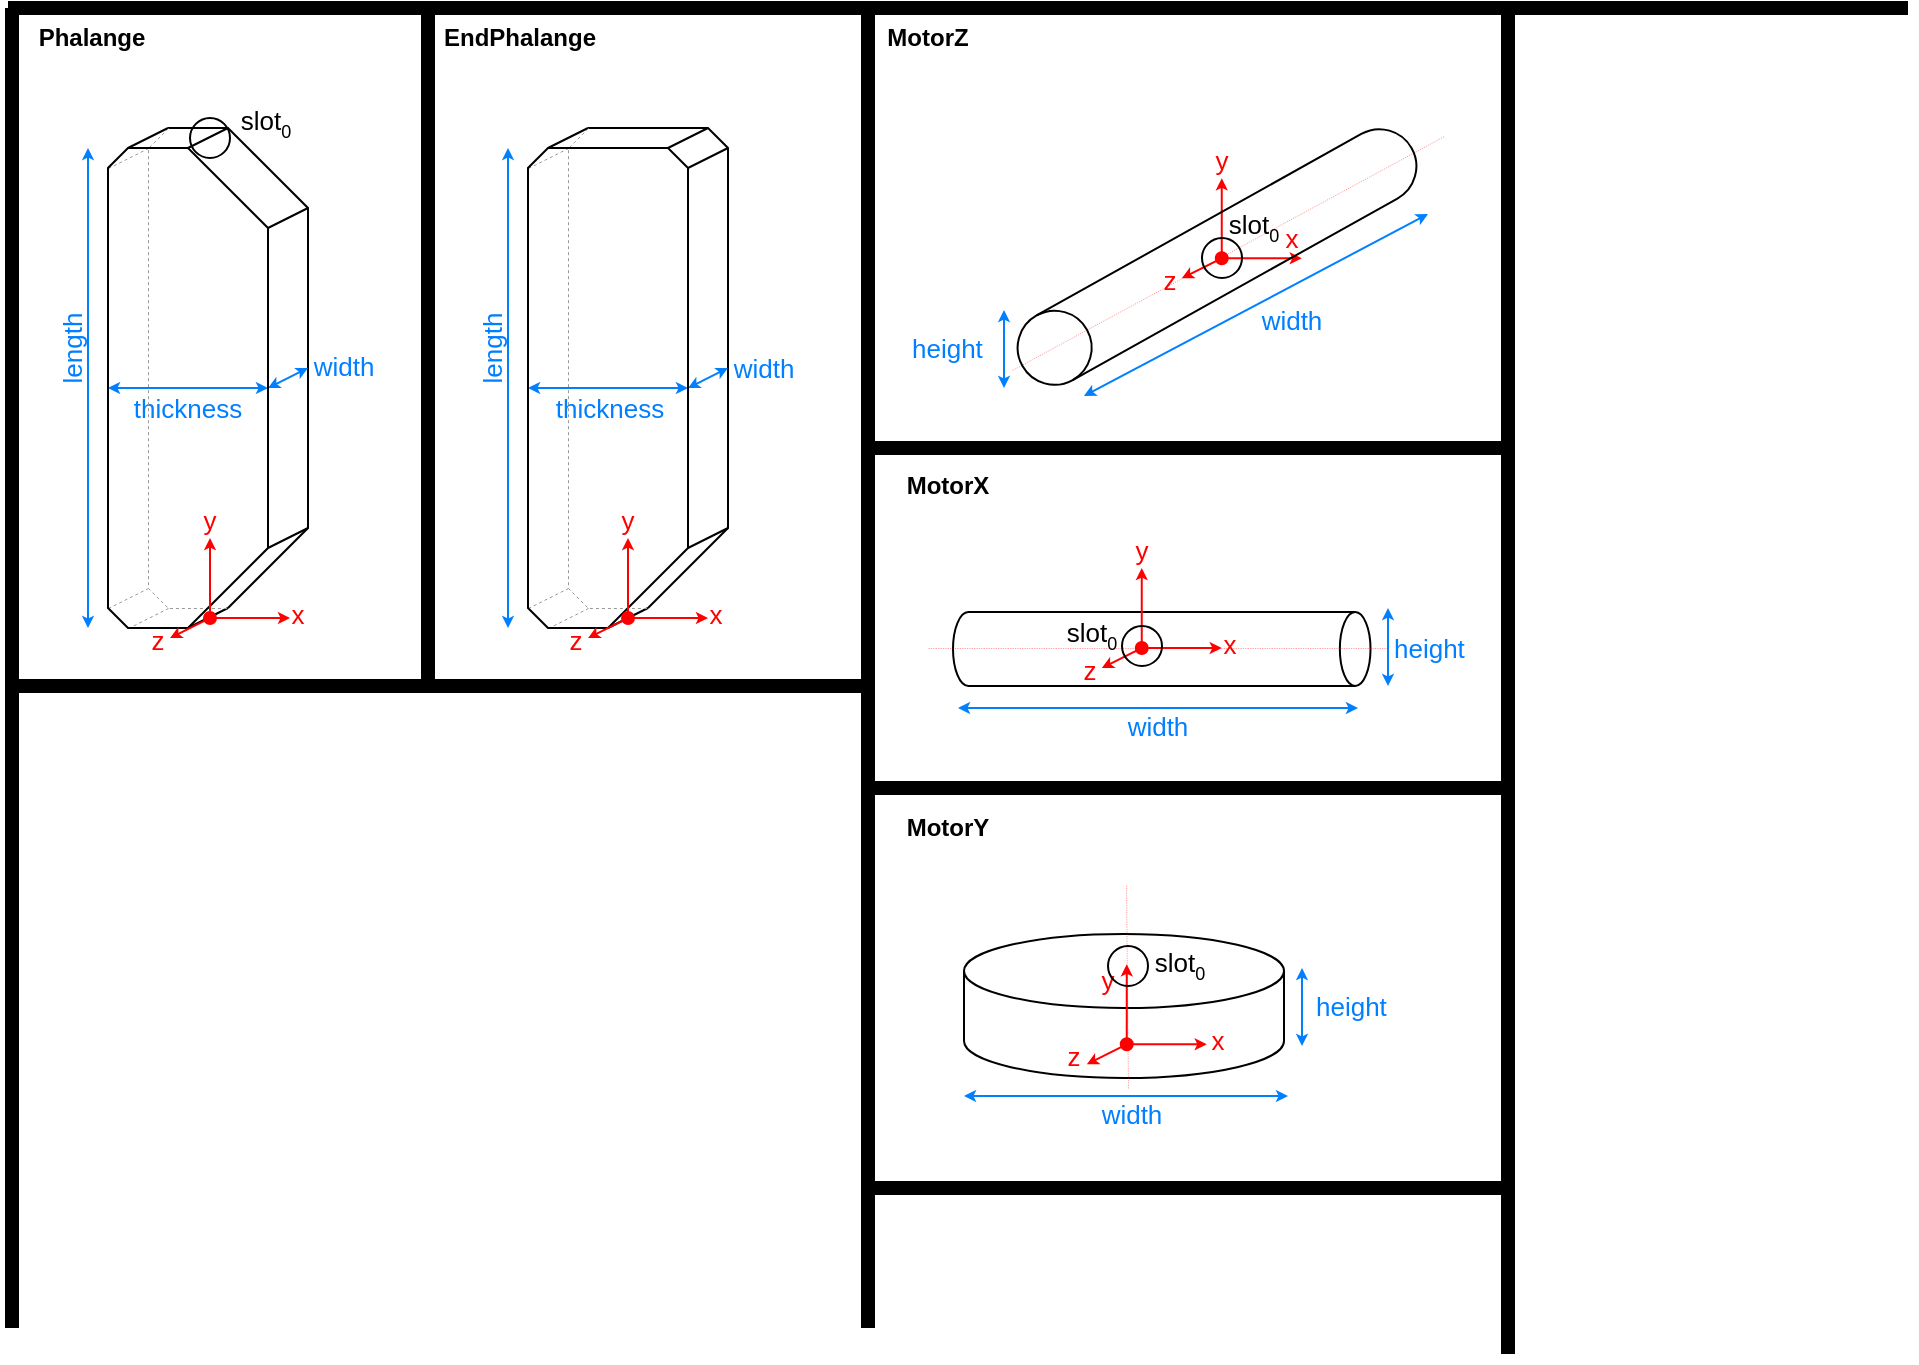 <mxfile version="20.8.16" type="device"><diagram id="bK6ErVjp80GN6BHpLzJ9" name="Page-1"><mxGraphModel dx="767" dy="462" grid="1" gridSize="10" guides="1" tooltips="1" connect="1" arrows="1" fold="1" page="1" pageScale="1" pageWidth="1100" pageHeight="850" math="0" shadow="0"><root><mxCell id="0"/><mxCell id="1" parent="0"/><mxCell id="TrXFUpIVHRMqHzc0mzot-49" value="" style="shape=cylinder3;whiteSpace=wrap;html=1;boundedLbl=1;backgroundOutline=1;size=18.504;rotation=0;fillColor=none;" vertex="1" parent="1"><mxGeometry x="488" y="473" width="160" height="72" as="geometry"/></mxCell><mxCell id="YRXxGtV2YS8mq-nOVd_1-19" value="" style="endArrow=none;html=1;rounded=0;strokeColor=#000000;strokeWidth=1;fontSize=8;fontColor=#007FFF;" parent="1" edge="1"><mxGeometry width="50" height="50" relative="1" as="geometry"><mxPoint x="100" y="320" as="sourcePoint"/><mxPoint x="120" y="310" as="targetPoint"/></mxGeometry></mxCell><mxCell id="YRXxGtV2YS8mq-nOVd_1-10" value="" style="endArrow=classic;startArrow=classic;html=1;rounded=0;strokeColor=#007FFF;strokeWidth=1;endSize=3;startSize=3;" parent="1" edge="1"><mxGeometry width="50" height="50" relative="1" as="geometry"><mxPoint x="50" y="320" as="sourcePoint"/><mxPoint x="50" y="80" as="targetPoint"/></mxGeometry></mxCell><mxCell id="YRXxGtV2YS8mq-nOVd_1-11" value="&lt;font style=&quot;font-size: 13px;&quot; color=&quot;#007fff&quot;&gt;length&lt;/font&gt;" style="text;html=1;strokeColor=none;fillColor=none;align=center;verticalAlign=middle;whiteSpace=wrap;rounded=0;dashed=1;strokeWidth=0.3;rotation=-90;connectable=0;allowArrows=0;fontSize=13;" parent="1" vertex="1"><mxGeometry x="12" y="170" width="60" height="20" as="geometry"/></mxCell><mxCell id="YRXxGtV2YS8mq-nOVd_1-13" value="" style="endArrow=classic;startArrow=classic;html=1;rounded=0;strokeColor=#007FFF;strokeWidth=1;endSize=3;startSize=3;" parent="1" edge="1"><mxGeometry width="50" height="50" relative="1" as="geometry"><mxPoint x="60" y="200" as="sourcePoint"/><mxPoint x="140" y="200" as="targetPoint"/></mxGeometry></mxCell><mxCell id="YRXxGtV2YS8mq-nOVd_1-14" value="&lt;font style=&quot;font-size: 13px;&quot; color=&quot;#007fff&quot;&gt;thickness&lt;/font&gt;" style="text;html=1;strokeColor=none;fillColor=none;align=center;verticalAlign=middle;whiteSpace=wrap;rounded=0;dashed=1;strokeWidth=1;rotation=0;connectable=0;allowArrows=0;fontSize=13;" parent="1" vertex="1"><mxGeometry x="70" y="200" width="60" height="20" as="geometry"/></mxCell><mxCell id="YRXxGtV2YS8mq-nOVd_1-15" value="" style="endArrow=none;html=1;rounded=0;" parent="1" edge="1"><mxGeometry width="50" height="50" relative="1" as="geometry"><mxPoint x="90" y="70" as="sourcePoint"/><mxPoint x="120" y="310" as="targetPoint"/><Array as="points"><mxPoint x="120" y="70"/><mxPoint x="160" y="110"/><mxPoint x="160" y="270"/></Array></mxGeometry></mxCell><mxCell id="YRXxGtV2YS8mq-nOVd_1-16" value="" style="endArrow=none;html=1;rounded=0;strokeColor=#000000;strokeWidth=1;fontSize=8;fontColor=#007FFF;" parent="1" edge="1"><mxGeometry width="50" height="50" relative="1" as="geometry"><mxPoint x="140" y="120" as="sourcePoint"/><mxPoint x="160" y="110" as="targetPoint"/></mxGeometry></mxCell><mxCell id="YRXxGtV2YS8mq-nOVd_1-17" value="" style="endArrow=none;html=1;rounded=0;strokeColor=#000000;strokeWidth=1;fontSize=8;fontColor=#007FFF;" parent="1" edge="1"><mxGeometry width="50" height="50" relative="1" as="geometry"><mxPoint x="100" y="80" as="sourcePoint"/><mxPoint x="120" y="70" as="targetPoint"/></mxGeometry></mxCell><mxCell id="YRXxGtV2YS8mq-nOVd_1-18" value="" style="endArrow=none;html=1;rounded=0;strokeColor=#000000;strokeWidth=1;fontSize=8;fontColor=#007FFF;" parent="1" edge="1"><mxGeometry width="50" height="50" relative="1" as="geometry"><mxPoint x="140" y="280" as="sourcePoint"/><mxPoint x="160" y="270" as="targetPoint"/></mxGeometry></mxCell><mxCell id="YRXxGtV2YS8mq-nOVd_1-20" value="" style="endArrow=none;html=1;rounded=0;strokeColor=#000000;strokeWidth=1;fontSize=8;fontColor=#007FFF;" parent="1" edge="1"><mxGeometry width="50" height="50" relative="1" as="geometry"><mxPoint x="70" y="80" as="sourcePoint"/><mxPoint x="90" y="70" as="targetPoint"/></mxGeometry></mxCell><mxCell id="YRXxGtV2YS8mq-nOVd_1-21" value="" style="endArrow=none;html=1;rounded=0;strokeWidth=0.5;strokeColor=#999999;dashed=1;" parent="1" edge="1"><mxGeometry width="50" height="50" relative="1" as="geometry"><mxPoint x="90" y="70" as="sourcePoint"/><mxPoint x="120" y="310" as="targetPoint"/><Array as="points"><mxPoint x="80" y="80"/><mxPoint x="80" y="300"/><mxPoint x="90" y="310"/></Array></mxGeometry></mxCell><mxCell id="YRXxGtV2YS8mq-nOVd_1-22" value="" style="endArrow=none;html=1;rounded=0;strokeColor=#999999;strokeWidth=0.5;fontSize=8;fontColor=#007FFF;dashed=1;" parent="1" edge="1"><mxGeometry width="50" height="50" relative="1" as="geometry"><mxPoint x="70" y="320" as="sourcePoint"/><mxPoint x="90" y="310" as="targetPoint"/></mxGeometry></mxCell><mxCell id="YRXxGtV2YS8mq-nOVd_1-23" value="" style="endArrow=none;html=1;rounded=0;strokeColor=#999999;strokeWidth=0.5;fontSize=8;fontColor=#007FFF;dashed=1;" parent="1" edge="1"><mxGeometry width="50" height="50" relative="1" as="geometry"><mxPoint x="60" y="310" as="sourcePoint"/><mxPoint x="80" y="300" as="targetPoint"/></mxGeometry></mxCell><mxCell id="YRXxGtV2YS8mq-nOVd_1-24" value="" style="endArrow=none;html=1;rounded=0;strokeColor=#999999;strokeWidth=0.5;fontSize=8;fontColor=#007FFF;dashed=1;" parent="1" edge="1"><mxGeometry width="50" height="50" relative="1" as="geometry"><mxPoint x="60" y="90" as="sourcePoint"/><mxPoint x="80" y="80" as="targetPoint"/></mxGeometry></mxCell><mxCell id="YRXxGtV2YS8mq-nOVd_1-25" value="" style="endArrow=classic;startArrow=classic;html=1;rounded=0;strokeColor=#007FFF;strokeWidth=1;endSize=3;startSize=3;" parent="1" edge="1"><mxGeometry width="50" height="50" relative="1" as="geometry"><mxPoint x="140" y="200" as="sourcePoint"/><mxPoint x="160" y="190" as="targetPoint"/></mxGeometry></mxCell><mxCell id="YRXxGtV2YS8mq-nOVd_1-26" value="&lt;font style=&quot;font-size: 13px;&quot; color=&quot;#007fff&quot;&gt;width&lt;/font&gt;" style="text;html=1;strokeColor=none;fillColor=none;align=center;verticalAlign=middle;whiteSpace=wrap;rounded=0;dashed=1;strokeWidth=0.3;rotation=0;connectable=0;allowArrows=0;fontSize=13;" parent="1" vertex="1"><mxGeometry x="162" y="179" width="32" height="20" as="geometry"/></mxCell><mxCell id="YRXxGtV2YS8mq-nOVd_1-1" value="" style="endArrow=none;html=1;rounded=0;" parent="1" edge="1"><mxGeometry width="50" height="50" relative="1" as="geometry"><mxPoint x="60" y="200" as="sourcePoint"/><mxPoint x="60" y="200" as="targetPoint"/><Array as="points"><mxPoint x="60" y="90"/><mxPoint x="70" y="80"/><mxPoint x="100" y="80"/><mxPoint x="140" y="120"/><mxPoint x="140" y="280"/><mxPoint x="100" y="320"/><mxPoint x="70" y="320"/><mxPoint x="60" y="310"/></Array></mxGeometry></mxCell><mxCell id="YRXxGtV2YS8mq-nOVd_1-42" value="" style="endArrow=none;html=1;rounded=0;strokeColor=#000000;strokeWidth=1;fontSize=8;fontColor=#007FFF;" parent="1" edge="1"><mxGeometry width="50" height="50" relative="1" as="geometry"><mxPoint x="310" y="320" as="sourcePoint"/><mxPoint x="330" y="310" as="targetPoint"/></mxGeometry></mxCell><mxCell id="YRXxGtV2YS8mq-nOVd_1-43" value="" style="endArrow=classic;startArrow=classic;html=1;rounded=0;strokeColor=#007FFF;strokeWidth=1;endSize=3;startSize=3;" parent="1" edge="1"><mxGeometry width="50" height="50" relative="1" as="geometry"><mxPoint x="260.0" y="320" as="sourcePoint"/><mxPoint x="260.0" y="80" as="targetPoint"/></mxGeometry></mxCell><mxCell id="YRXxGtV2YS8mq-nOVd_1-44" value="&lt;font style=&quot;font-size: 13px;&quot; color=&quot;#007fff&quot;&gt;length&lt;/font&gt;" style="text;html=1;strokeColor=none;fillColor=none;align=center;verticalAlign=middle;whiteSpace=wrap;rounded=0;dashed=1;strokeWidth=0.3;rotation=-90;connectable=0;allowArrows=0;fontSize=13;" parent="1" vertex="1"><mxGeometry x="222" y="170" width="60" height="20" as="geometry"/></mxCell><mxCell id="YRXxGtV2YS8mq-nOVd_1-45" value="" style="endArrow=classic;startArrow=classic;html=1;rounded=0;strokeColor=#007FFF;strokeWidth=1;endSize=3;startSize=3;" parent="1" edge="1"><mxGeometry width="50" height="50" relative="1" as="geometry"><mxPoint x="270.0" y="200" as="sourcePoint"/><mxPoint x="350" y="200" as="targetPoint"/></mxGeometry></mxCell><mxCell id="YRXxGtV2YS8mq-nOVd_1-46" value="&lt;font style=&quot;font-size: 13px;&quot; color=&quot;#007fff&quot;&gt;thickness&lt;/font&gt;" style="text;html=1;strokeColor=none;fillColor=none;align=center;verticalAlign=middle;whiteSpace=wrap;rounded=0;dashed=1;strokeWidth=0.3;rotation=0;connectable=0;allowArrows=0;fontSize=13;" parent="1" vertex="1"><mxGeometry x="281" y="200" width="60" height="20" as="geometry"/></mxCell><mxCell id="YRXxGtV2YS8mq-nOVd_1-47" value="" style="endArrow=none;html=1;rounded=0;" parent="1" edge="1"><mxGeometry width="50" height="50" relative="1" as="geometry"><mxPoint x="300.0" y="70" as="sourcePoint"/><mxPoint x="330" y="310" as="targetPoint"/><Array as="points"><mxPoint x="360" y="70"/><mxPoint x="370" y="80"/><mxPoint x="370" y="270"/></Array></mxGeometry></mxCell><mxCell id="YRXxGtV2YS8mq-nOVd_1-48" value="" style="endArrow=none;html=1;rounded=0;strokeColor=#000000;strokeWidth=1;fontSize=8;fontColor=#007FFF;" parent="1" edge="1"><mxGeometry width="50" height="50" relative="1" as="geometry"><mxPoint x="350" y="90" as="sourcePoint"/><mxPoint x="370" y="80" as="targetPoint"/></mxGeometry></mxCell><mxCell id="YRXxGtV2YS8mq-nOVd_1-49" value="" style="endArrow=none;html=1;rounded=0;strokeColor=#000000;strokeWidth=1;fontSize=8;fontColor=#007FFF;" parent="1" edge="1"><mxGeometry width="50" height="50" relative="1" as="geometry"><mxPoint x="340" y="80" as="sourcePoint"/><mxPoint x="360" y="70" as="targetPoint"/></mxGeometry></mxCell><mxCell id="YRXxGtV2YS8mq-nOVd_1-50" value="" style="endArrow=none;html=1;rounded=0;strokeColor=#000000;strokeWidth=1;fontSize=8;fontColor=#007FFF;" parent="1" edge="1"><mxGeometry width="50" height="50" relative="1" as="geometry"><mxPoint x="350" y="280" as="sourcePoint"/><mxPoint x="370" y="270" as="targetPoint"/></mxGeometry></mxCell><mxCell id="YRXxGtV2YS8mq-nOVd_1-51" value="" style="endArrow=none;html=1;rounded=0;strokeColor=#000000;strokeWidth=1;fontSize=8;fontColor=#007FFF;" parent="1" edge="1"><mxGeometry width="50" height="50" relative="1" as="geometry"><mxPoint x="280.0" y="80" as="sourcePoint"/><mxPoint x="300.0" y="70" as="targetPoint"/></mxGeometry></mxCell><mxCell id="YRXxGtV2YS8mq-nOVd_1-52" value="" style="endArrow=none;html=1;rounded=0;strokeWidth=0.5;strokeColor=#999999;dashed=1;" parent="1" edge="1"><mxGeometry width="50" height="50" relative="1" as="geometry"><mxPoint x="300.0" y="70" as="sourcePoint"/><mxPoint x="330" y="310" as="targetPoint"/><Array as="points"><mxPoint x="290" y="80"/><mxPoint x="290" y="300"/><mxPoint x="300" y="310"/></Array></mxGeometry></mxCell><mxCell id="YRXxGtV2YS8mq-nOVd_1-53" value="" style="endArrow=none;html=1;rounded=0;strokeColor=#999999;strokeWidth=0.5;fontSize=8;fontColor=#007FFF;dashed=1;" parent="1" edge="1"><mxGeometry width="50" height="50" relative="1" as="geometry"><mxPoint x="280.0" y="320" as="sourcePoint"/><mxPoint x="300.0" y="310" as="targetPoint"/></mxGeometry></mxCell><mxCell id="YRXxGtV2YS8mq-nOVd_1-54" value="" style="endArrow=none;html=1;rounded=0;strokeColor=#999999;strokeWidth=0.5;fontSize=8;fontColor=#007FFF;dashed=1;" parent="1" edge="1"><mxGeometry width="50" height="50" relative="1" as="geometry"><mxPoint x="270.0" y="310" as="sourcePoint"/><mxPoint x="290.0" y="300" as="targetPoint"/></mxGeometry></mxCell><mxCell id="YRXxGtV2YS8mq-nOVd_1-55" value="" style="endArrow=none;html=1;rounded=0;strokeColor=#999999;strokeWidth=0.5;fontSize=8;fontColor=#007FFF;dashed=1;" parent="1" edge="1"><mxGeometry width="50" height="50" relative="1" as="geometry"><mxPoint x="270.0" y="90" as="sourcePoint"/><mxPoint x="290.0" y="80" as="targetPoint"/></mxGeometry></mxCell><mxCell id="YRXxGtV2YS8mq-nOVd_1-56" value="" style="endArrow=classic;startArrow=classic;html=1;rounded=0;strokeColor=#007FFF;strokeWidth=1;endSize=3;startSize=3;" parent="1" edge="1"><mxGeometry width="50" height="50" relative="1" as="geometry"><mxPoint x="350" y="200" as="sourcePoint"/><mxPoint x="370" y="190" as="targetPoint"/></mxGeometry></mxCell><mxCell id="YRXxGtV2YS8mq-nOVd_1-57" value="&lt;font style=&quot;font-size: 13px;&quot; color=&quot;#007fff&quot;&gt;width&lt;/font&gt;" style="text;html=1;strokeColor=none;fillColor=none;align=center;verticalAlign=middle;whiteSpace=wrap;rounded=0;dashed=1;strokeWidth=0.3;rotation=0;connectable=0;allowArrows=0;fontSize=13;" parent="1" vertex="1"><mxGeometry x="373" y="180" width="30" height="20" as="geometry"/></mxCell><mxCell id="YRXxGtV2YS8mq-nOVd_1-58" value="" style="endArrow=none;html=1;rounded=0;" parent="1" edge="1"><mxGeometry width="50" height="50" relative="1" as="geometry"><mxPoint x="270.0" y="200" as="sourcePoint"/><mxPoint x="270.0" y="200" as="targetPoint"/><Array as="points"><mxPoint x="270" y="90"/><mxPoint x="280" y="80"/><mxPoint x="340" y="80"/><mxPoint x="350" y="90"/><mxPoint x="350" y="280"/><mxPoint x="310" y="320"/><mxPoint x="280" y="320"/><mxPoint x="270" y="310"/></Array></mxGeometry></mxCell><mxCell id="vpAejxnzcTZlEBGnGHVq-13" value="Phalange" style="text;html=1;strokeColor=none;fillColor=none;align=center;verticalAlign=middle;whiteSpace=wrap;rounded=0;fontStyle=1" parent="1" vertex="1"><mxGeometry x="12" y="10" width="80" height="30" as="geometry"/></mxCell><mxCell id="vpAejxnzcTZlEBGnGHVq-14" value="EndPhalange" style="text;html=1;strokeColor=none;fillColor=none;align=center;verticalAlign=middle;whiteSpace=wrap;rounded=0;fontStyle=1" parent="1" vertex="1"><mxGeometry x="222" y="10" width="88" height="30" as="geometry"/></mxCell><mxCell id="TrXFUpIVHRMqHzc0mzot-1" value="" style="shape=cylinder3;whiteSpace=wrap;html=1;boundedLbl=1;backgroundOutline=1;size=7.667;rotation=90;fillColor=none;" vertex="1" parent="1"><mxGeometry x="568.38" y="226.12" width="37" height="208.75" as="geometry"/></mxCell><mxCell id="TrXFUpIVHRMqHzc0mzot-2" value="" style="group;dropTarget=0;" vertex="1" connectable="0" parent="1"><mxGeometry x="546.88" y="280" width="80" height="69" as="geometry"/></mxCell><mxCell id="TrXFUpIVHRMqHzc0mzot-3" value="" style="endArrow=classic;startArrow=oval;html=1;rounded=0;strokeColor=#FF0000;strokeWidth=1;startFill=1;endSize=3;startSize=3;" edge="1" parent="TrXFUpIVHRMqHzc0mzot-2"><mxGeometry width="50" height="50" relative="1" as="geometry"><mxPoint x="30" y="50" as="sourcePoint"/><mxPoint x="30" y="10" as="targetPoint"/></mxGeometry></mxCell><mxCell id="TrXFUpIVHRMqHzc0mzot-4" value="" style="endArrow=classic;startArrow=oval;html=1;rounded=0;strokeColor=#FF0000;strokeWidth=1;startFill=1;endSize=3;startSize=6;" edge="1" parent="TrXFUpIVHRMqHzc0mzot-2"><mxGeometry width="50" height="50" relative="1" as="geometry"><mxPoint x="30" y="50" as="sourcePoint"/><mxPoint x="70" y="50" as="targetPoint"/></mxGeometry></mxCell><mxCell id="TrXFUpIVHRMqHzc0mzot-5" value="" style="endArrow=classic;startArrow=oval;html=1;rounded=0;strokeColor=#FF0000;strokeWidth=1;startFill=1;endSize=3;startSize=3;" edge="1" parent="TrXFUpIVHRMqHzc0mzot-2"><mxGeometry width="50" height="50" relative="1" as="geometry"><mxPoint x="30" y="50" as="sourcePoint"/><mxPoint x="10" y="60" as="targetPoint"/></mxGeometry></mxCell><mxCell id="TrXFUpIVHRMqHzc0mzot-6" value="&lt;font style=&quot;font-size: 13px;&quot;&gt;y&lt;/font&gt;" style="text;html=1;strokeColor=none;fillColor=none;align=center;verticalAlign=bottom;whiteSpace=wrap;rounded=0;dashed=1;strokeWidth=0.3;rotation=0;connectable=0;allowArrows=0;spacing=0;fontColor=#FF0000;fontSize=13;" vertex="1" parent="TrXFUpIVHRMqHzc0mzot-2"><mxGeometry x="20" width="20" height="10" as="geometry"/></mxCell><mxCell id="TrXFUpIVHRMqHzc0mzot-7" value="&lt;font style=&quot;font-size: 13px;&quot;&gt;x&lt;/font&gt;" style="text;html=1;strokeColor=none;fillColor=none;align=center;verticalAlign=bottom;whiteSpace=wrap;rounded=0;dashed=1;strokeWidth=0.3;rotation=0;connectable=0;allowArrows=0;spacing=0;fontColor=#FF0000;fontSize=13;" vertex="1" parent="TrXFUpIVHRMqHzc0mzot-2"><mxGeometry x="64" y="47" width="20" height="10" as="geometry"/></mxCell><mxCell id="TrXFUpIVHRMqHzc0mzot-8" value="&lt;font style=&quot;font-size: 13px;&quot;&gt;z&lt;/font&gt;" style="text;html=1;strokeColor=none;fillColor=none;align=center;verticalAlign=bottom;whiteSpace=wrap;rounded=0;dashed=1;strokeWidth=0.3;rotation=0;connectable=0;allowArrows=0;spacing=0;fontColor=#FF0000;fontSize=13;" vertex="1" parent="TrXFUpIVHRMqHzc0mzot-2"><mxGeometry x="-6" y="60" width="20" height="10" as="geometry"/></mxCell><mxCell id="TrXFUpIVHRMqHzc0mzot-9" value="&lt;font style=&quot;font-size: 13px;&quot; color=&quot;#007fff&quot;&gt;width&lt;/font&gt;" style="text;html=1;strokeColor=none;fillColor=none;align=center;verticalAlign=middle;whiteSpace=wrap;rounded=0;dashed=1;strokeWidth=0.3;rotation=0;connectable=0;allowArrows=0;fontSize=13;" vertex="1" parent="1"><mxGeometry x="560" y="360" width="50" height="17" as="geometry"/></mxCell><mxCell id="TrXFUpIVHRMqHzc0mzot-10" value="" style="endArrow=classic;startArrow=classic;html=1;rounded=0;strokeColor=#007FFF;strokeWidth=1;endSize=3;startSize=3;" edge="1" parent="1"><mxGeometry width="50" height="50" relative="1" as="geometry"><mxPoint x="485" y="360" as="sourcePoint"/><mxPoint x="685" y="360" as="targetPoint"/></mxGeometry></mxCell><mxCell id="TrXFUpIVHRMqHzc0mzot-11" value="" style="endArrow=classic;startArrow=classic;html=1;rounded=0;strokeColor=#007FFF;strokeWidth=1;endSize=3;startSize=3;" edge="1" parent="1"><mxGeometry width="50" height="50" relative="1" as="geometry"><mxPoint x="700" y="349" as="sourcePoint"/><mxPoint x="700" y="310" as="targetPoint"/></mxGeometry></mxCell><mxCell id="TrXFUpIVHRMqHzc0mzot-12" value="&lt;font style=&quot;font-size: 13px;&quot; color=&quot;#007fff&quot;&gt;height&lt;/font&gt;" style="text;html=1;strokeColor=none;fillColor=none;align=left;verticalAlign=middle;whiteSpace=wrap;rounded=0;dashed=1;strokeWidth=0.3;rotation=0;connectable=0;allowArrows=0;fontSize=13;" vertex="1" parent="1"><mxGeometry x="701" y="319.5" width="49" height="20" as="geometry"/></mxCell><mxCell id="TrXFUpIVHRMqHzc0mzot-14" value="" style="endArrow=none;html=1;rounded=0;dashed=1;strokeWidth=0.2;fontSize=13;strokeColor=#FF0000;" edge="1" parent="1"><mxGeometry width="50" height="50" relative="1" as="geometry"><mxPoint x="470" y="330" as="sourcePoint"/><mxPoint x="700" y="330" as="targetPoint"/></mxGeometry></mxCell><mxCell id="TrXFUpIVHRMqHzc0mzot-16" value="" style="group;dropTarget=0;" vertex="1" connectable="0" parent="1"><mxGeometry x="586.88" y="85.13" width="80" height="69" as="geometry"/></mxCell><mxCell id="TrXFUpIVHRMqHzc0mzot-17" value="" style="endArrow=classic;startArrow=oval;html=1;rounded=0;strokeColor=#FF0000;strokeWidth=1;startFill=1;endSize=3;startSize=3;" edge="1" parent="TrXFUpIVHRMqHzc0mzot-16"><mxGeometry width="50" height="50" relative="1" as="geometry"><mxPoint x="30" y="50" as="sourcePoint"/><mxPoint x="30" y="10" as="targetPoint"/></mxGeometry></mxCell><mxCell id="TrXFUpIVHRMqHzc0mzot-18" value="" style="endArrow=classic;startArrow=oval;html=1;rounded=0;strokeColor=#FF0000;strokeWidth=1;startFill=1;endSize=3;startSize=6;" edge="1" parent="TrXFUpIVHRMqHzc0mzot-16"><mxGeometry width="50" height="50" relative="1" as="geometry"><mxPoint x="30" y="50" as="sourcePoint"/><mxPoint x="70" y="50" as="targetPoint"/></mxGeometry></mxCell><mxCell id="TrXFUpIVHRMqHzc0mzot-19" value="" style="endArrow=classic;startArrow=oval;html=1;rounded=0;strokeColor=#FF0000;strokeWidth=1;startFill=1;endSize=3;startSize=3;" edge="1" parent="TrXFUpIVHRMqHzc0mzot-16"><mxGeometry width="50" height="50" relative="1" as="geometry"><mxPoint x="30" y="50" as="sourcePoint"/><mxPoint x="10" y="60" as="targetPoint"/></mxGeometry></mxCell><mxCell id="TrXFUpIVHRMqHzc0mzot-20" value="&lt;font style=&quot;font-size: 13px;&quot;&gt;y&lt;/font&gt;" style="text;html=1;strokeColor=none;fillColor=none;align=center;verticalAlign=bottom;whiteSpace=wrap;rounded=0;dashed=1;strokeWidth=0.3;rotation=0;connectable=0;allowArrows=0;spacing=0;fontColor=#FF0000;fontSize=13;" vertex="1" parent="TrXFUpIVHRMqHzc0mzot-16"><mxGeometry x="20" width="20" height="10" as="geometry"/></mxCell><mxCell id="TrXFUpIVHRMqHzc0mzot-21" value="&lt;font style=&quot;font-size: 13px;&quot;&gt;x&lt;/font&gt;" style="text;html=1;strokeColor=none;fillColor=none;align=center;verticalAlign=bottom;whiteSpace=wrap;rounded=0;dashed=1;strokeWidth=0.3;rotation=0;connectable=0;allowArrows=0;spacing=0;fontColor=#FF0000;fontSize=13;" vertex="1" parent="TrXFUpIVHRMqHzc0mzot-16"><mxGeometry x="55.12" y="38.87" width="20" height="10" as="geometry"/></mxCell><mxCell id="TrXFUpIVHRMqHzc0mzot-22" value="&lt;font style=&quot;font-size: 13px;&quot;&gt;z&lt;/font&gt;" style="text;html=1;strokeColor=none;fillColor=none;align=center;verticalAlign=bottom;whiteSpace=wrap;rounded=0;dashed=1;strokeWidth=0.3;rotation=0;connectable=0;allowArrows=0;spacing=0;fontColor=#FF0000;fontSize=13;" vertex="1" parent="TrXFUpIVHRMqHzc0mzot-16"><mxGeometry x="-6" y="60" width="20" height="10" as="geometry"/></mxCell><mxCell id="TrXFUpIVHRMqHzc0mzot-23" value="&lt;font style=&quot;font-size: 13px;&quot; color=&quot;#007fff&quot;&gt;width&lt;/font&gt;" style="text;html=1;strokeColor=none;fillColor=none;align=center;verticalAlign=middle;whiteSpace=wrap;rounded=0;dashed=1;strokeWidth=0.3;rotation=0;connectable=0;allowArrows=0;fontSize=13;" vertex="1" parent="1"><mxGeometry x="627" y="157" width="50" height="17" as="geometry"/></mxCell><mxCell id="TrXFUpIVHRMqHzc0mzot-24" value="" style="endArrow=classic;startArrow=classic;html=1;rounded=0;strokeColor=#007FFF;strokeWidth=1;endSize=3;startSize=3;" edge="1" parent="1"><mxGeometry width="50" height="50" relative="1" as="geometry"><mxPoint x="548" y="204" as="sourcePoint"/><mxPoint x="720" y="113" as="targetPoint"/></mxGeometry></mxCell><mxCell id="TrXFUpIVHRMqHzc0mzot-25" value="" style="endArrow=classic;startArrow=classic;html=1;rounded=0;strokeColor=#007FFF;strokeWidth=1;endSize=3;startSize=3;" edge="1" parent="1"><mxGeometry width="50" height="50" relative="1" as="geometry"><mxPoint x="508" y="200" as="sourcePoint"/><mxPoint x="508" y="161" as="targetPoint"/></mxGeometry></mxCell><mxCell id="TrXFUpIVHRMqHzc0mzot-26" value="&lt;font style=&quot;font-size: 13px;&quot; color=&quot;#007fff&quot;&gt;height&lt;/font&gt;" style="text;html=1;strokeColor=none;fillColor=none;align=left;verticalAlign=middle;whiteSpace=wrap;rounded=0;dashed=1;strokeWidth=0.3;rotation=0;connectable=0;allowArrows=0;fontSize=13;" vertex="1" parent="1"><mxGeometry x="460" y="170" width="60" height="20" as="geometry"/></mxCell><mxCell id="TrXFUpIVHRMqHzc0mzot-27" value="" style="endArrow=none;html=1;rounded=0;dashed=1;strokeWidth=0.2;fontSize=13;strokeColor=#FF0000;" edge="1" parent="1"><mxGeometry width="50" height="50" relative="1" as="geometry"><mxPoint x="512" y="191" as="sourcePoint"/><mxPoint x="728" y="74" as="targetPoint"/></mxGeometry></mxCell><mxCell id="TrXFUpIVHRMqHzc0mzot-36" value="" style="shape=cylinder3;whiteSpace=wrap;html=1;boundedLbl=1;backgroundOutline=1;size=18.504;rotation=-119.2;fillColor=none;" vertex="1" parent="1"><mxGeometry x="596" y="23" width="37" height="223" as="geometry"/></mxCell><mxCell id="TrXFUpIVHRMqHzc0mzot-37" value="" style="group;dropTarget=0;" vertex="1" connectable="0" parent="1"><mxGeometry x="539.38" y="478.13" width="80" height="69" as="geometry"/></mxCell><mxCell id="TrXFUpIVHRMqHzc0mzot-38" value="" style="endArrow=classic;startArrow=oval;html=1;rounded=0;strokeColor=#FF0000;strokeWidth=1;startFill=1;endSize=3;startSize=3;" edge="1" parent="TrXFUpIVHRMqHzc0mzot-37"><mxGeometry width="50" height="50" relative="1" as="geometry"><mxPoint x="30" y="50" as="sourcePoint"/><mxPoint x="30" y="10" as="targetPoint"/></mxGeometry></mxCell><mxCell id="TrXFUpIVHRMqHzc0mzot-39" value="" style="endArrow=classic;startArrow=oval;html=1;rounded=0;strokeColor=#FF0000;strokeWidth=1;startFill=1;endSize=3;startSize=6;" edge="1" parent="TrXFUpIVHRMqHzc0mzot-37"><mxGeometry width="50" height="50" relative="1" as="geometry"><mxPoint x="30" y="50" as="sourcePoint"/><mxPoint x="70" y="50" as="targetPoint"/></mxGeometry></mxCell><mxCell id="TrXFUpIVHRMqHzc0mzot-40" value="" style="endArrow=classic;startArrow=oval;html=1;rounded=0;strokeColor=#FF0000;strokeWidth=1;startFill=1;endSize=3;startSize=3;" edge="1" parent="TrXFUpIVHRMqHzc0mzot-37"><mxGeometry width="50" height="50" relative="1" as="geometry"><mxPoint x="30" y="50" as="sourcePoint"/><mxPoint x="10" y="60" as="targetPoint"/></mxGeometry></mxCell><mxCell id="TrXFUpIVHRMqHzc0mzot-41" value="&lt;font style=&quot;font-size: 13px;&quot;&gt;y&lt;/font&gt;" style="text;html=1;strokeColor=none;fillColor=none;align=center;verticalAlign=bottom;whiteSpace=wrap;rounded=0;dashed=1;strokeWidth=0.3;rotation=0;connectable=0;allowArrows=0;spacing=0;fontColor=#FF0000;fontSize=13;" vertex="1" parent="TrXFUpIVHRMqHzc0mzot-37"><mxGeometry x="10.62" y="16.87" width="20" height="10" as="geometry"/></mxCell><mxCell id="TrXFUpIVHRMqHzc0mzot-42" value="&lt;font style=&quot;font-size: 13px;&quot;&gt;x&lt;/font&gt;" style="text;html=1;strokeColor=none;fillColor=none;align=center;verticalAlign=bottom;whiteSpace=wrap;rounded=0;dashed=1;strokeWidth=0.3;rotation=0;connectable=0;allowArrows=0;spacing=0;fontColor=#FF0000;fontSize=13;" vertex="1" parent="TrXFUpIVHRMqHzc0mzot-37"><mxGeometry x="65.62" y="46.87" width="20" height="10" as="geometry"/></mxCell><mxCell id="TrXFUpIVHRMqHzc0mzot-43" value="&lt;font style=&quot;font-size: 13px;&quot;&gt;z&lt;/font&gt;" style="text;html=1;strokeColor=none;fillColor=none;align=center;verticalAlign=bottom;whiteSpace=wrap;rounded=0;dashed=1;strokeWidth=0.3;rotation=0;connectable=0;allowArrows=0;spacing=0;fontColor=#FF0000;fontSize=13;" vertex="1" parent="TrXFUpIVHRMqHzc0mzot-37"><mxGeometry x="-6" y="54.87" width="20" height="10" as="geometry"/></mxCell><mxCell id="TrXFUpIVHRMqHzc0mzot-44" value="&lt;font style=&quot;font-size: 13px;&quot; color=&quot;#007fff&quot;&gt;width&lt;/font&gt;" style="text;html=1;strokeColor=none;fillColor=none;align=center;verticalAlign=middle;whiteSpace=wrap;rounded=0;dashed=1;strokeWidth=0.3;rotation=0;connectable=0;allowArrows=0;fontSize=13;" vertex="1" parent="1"><mxGeometry x="546.88" y="554" width="50" height="17" as="geometry"/></mxCell><mxCell id="TrXFUpIVHRMqHzc0mzot-45" value="" style="endArrow=classic;startArrow=classic;html=1;rounded=0;strokeColor=#007FFF;strokeWidth=1;endSize=3;startSize=3;" edge="1" parent="1"><mxGeometry width="50" height="50" relative="1" as="geometry"><mxPoint x="488" y="554" as="sourcePoint"/><mxPoint x="650" y="554" as="targetPoint"/></mxGeometry></mxCell><mxCell id="TrXFUpIVHRMqHzc0mzot-46" value="" style="endArrow=classic;startArrow=classic;html=1;rounded=0;strokeColor=#007FFF;strokeWidth=1;endSize=3;startSize=3;" edge="1" parent="1"><mxGeometry width="50" height="50" relative="1" as="geometry"><mxPoint x="657" y="529" as="sourcePoint"/><mxPoint x="657" y="490" as="targetPoint"/></mxGeometry></mxCell><mxCell id="TrXFUpIVHRMqHzc0mzot-47" value="&lt;font style=&quot;font-size: 13px;&quot; color=&quot;#007fff&quot;&gt;height&lt;/font&gt;" style="text;html=1;strokeColor=none;fillColor=none;align=left;verticalAlign=middle;whiteSpace=wrap;rounded=0;dashed=1;strokeWidth=0.3;rotation=0;connectable=0;allowArrows=0;fontSize=13;" vertex="1" parent="1"><mxGeometry x="662" y="499" width="48" height="20" as="geometry"/></mxCell><mxCell id="TrXFUpIVHRMqHzc0mzot-48" value="" style="endArrow=none;html=1;rounded=0;dashed=1;strokeWidth=0.2;fontSize=13;strokeColor=#FF0000;" edge="1" parent="1"><mxGeometry width="50" height="50" relative="1" as="geometry"><mxPoint x="570" y="550" as="sourcePoint"/><mxPoint x="569" y="448" as="targetPoint"/></mxGeometry></mxCell><mxCell id="TrXFUpIVHRMqHzc0mzot-50" value="" style="ellipse;whiteSpace=wrap;html=1;fontSize=13;fillColor=none;strokeColor=#000000;" vertex="1" parent="1"><mxGeometry x="607" y="125" width="20" height="20" as="geometry"/></mxCell><mxCell id="TrXFUpIVHRMqHzc0mzot-51" value="&lt;font style=&quot;&quot;&gt;slot&lt;sub style=&quot;&quot;&gt;&lt;font style=&quot;font-size: 9px;&quot;&gt;0&lt;/font&gt;&lt;/sub&gt;&lt;/font&gt;" style="text;html=1;strokeColor=none;fillColor=none;align=center;verticalAlign=middle;whiteSpace=wrap;rounded=0;dashed=1;strokeWidth=0.3;rotation=0;connectable=0;allowArrows=0;fontSize=13;fontColor=#000000;" vertex="1" parent="1"><mxGeometry x="608.38" y="111.13" width="50" height="17" as="geometry"/></mxCell><mxCell id="TrXFUpIVHRMqHzc0mzot-52" value="" style="ellipse;whiteSpace=wrap;html=1;fontSize=13;fillColor=none;strokeColor=#000000;" vertex="1" parent="1"><mxGeometry x="560" y="479" width="20" height="20" as="geometry"/></mxCell><mxCell id="TrXFUpIVHRMqHzc0mzot-53" value="&lt;font style=&quot;&quot;&gt;slot&lt;sub style=&quot;&quot;&gt;&lt;font style=&quot;font-size: 9px;&quot;&gt;0&lt;/font&gt;&lt;/sub&gt;&lt;/font&gt;" style="text;html=1;strokeColor=none;fillColor=none;align=center;verticalAlign=middle;whiteSpace=wrap;rounded=0;dashed=1;strokeWidth=0.3;rotation=0;connectable=0;allowArrows=0;fontSize=13;fontColor=#000000;" vertex="1" parent="1"><mxGeometry x="527" y="315" width="50" height="17" as="geometry"/></mxCell><mxCell id="TrXFUpIVHRMqHzc0mzot-55" value="&lt;font style=&quot;&quot;&gt;slot&lt;sub style=&quot;&quot;&gt;&lt;font style=&quot;font-size: 9px;&quot;&gt;0&lt;/font&gt;&lt;/sub&gt;&lt;/font&gt;" style="text;html=1;strokeColor=none;fillColor=none;align=center;verticalAlign=middle;whiteSpace=wrap;rounded=0;dashed=1;strokeWidth=0.3;rotation=0;connectable=0;allowArrows=0;fontSize=13;fontColor=#000000;" vertex="1" parent="1"><mxGeometry x="571" y="480.5" width="50" height="17" as="geometry"/></mxCell><mxCell id="TrXFUpIVHRMqHzc0mzot-56" value="" style="ellipse;whiteSpace=wrap;html=1;fontSize=13;fillColor=none;strokeColor=#000000;" vertex="1" parent="1"><mxGeometry x="567" y="319" width="20" height="20" as="geometry"/></mxCell><mxCell id="TrXFUpIVHRMqHzc0mzot-57" value="MotorZ" style="text;html=1;strokeColor=none;fillColor=none;align=center;verticalAlign=middle;whiteSpace=wrap;rounded=0;fontStyle=1" vertex="1" parent="1"><mxGeometry x="430" y="10.0" width="80" height="30" as="geometry"/></mxCell><mxCell id="TrXFUpIVHRMqHzc0mzot-58" value="MotorX" style="text;html=1;strokeColor=none;fillColor=none;align=center;verticalAlign=middle;whiteSpace=wrap;rounded=0;fontStyle=1" vertex="1" parent="1"><mxGeometry x="440" y="234" width="80" height="30" as="geometry"/></mxCell><mxCell id="TrXFUpIVHRMqHzc0mzot-59" value="MotorY" style="text;html=1;strokeColor=none;fillColor=none;align=center;verticalAlign=middle;whiteSpace=wrap;rounded=0;fontStyle=1" vertex="1" parent="1"><mxGeometry x="440" y="404.87" width="80" height="30" as="geometry"/></mxCell><mxCell id="TrXFUpIVHRMqHzc0mzot-61" value="" style="endArrow=none;html=1;rounded=0;strokeColor=#000000;strokeWidth=7;fontSize=12;fontColor=#000000;" edge="1" parent="1"><mxGeometry width="50" height="50" relative="1" as="geometry"><mxPoint x="440" y="230" as="sourcePoint"/><mxPoint x="760" y="230" as="targetPoint"/></mxGeometry></mxCell><mxCell id="TrXFUpIVHRMqHzc0mzot-62" value="" style="endArrow=none;html=1;rounded=0;strokeColor=#000000;strokeWidth=7;fontSize=12;fontColor=#000000;" edge="1" parent="1"><mxGeometry width="50" height="50" relative="1" as="geometry"><mxPoint x="440" y="10" as="sourcePoint"/><mxPoint x="440" y="670" as="targetPoint"/></mxGeometry></mxCell><mxCell id="TrXFUpIVHRMqHzc0mzot-63" value="" style="endArrow=none;html=1;rounded=0;strokeColor=#000000;strokeWidth=7;fontSize=12;fontColor=#000000;" edge="1" parent="1"><mxGeometry width="50" height="50" relative="1" as="geometry"><mxPoint x="437" y="400" as="sourcePoint"/><mxPoint x="760" y="400" as="targetPoint"/></mxGeometry></mxCell><mxCell id="TrXFUpIVHRMqHzc0mzot-64" value="" style="endArrow=none;html=1;rounded=0;strokeColor=#000000;strokeWidth=7;fontSize=12;fontColor=#000000;" edge="1" parent="1"><mxGeometry width="50" height="50" relative="1" as="geometry"><mxPoint x="760" y="10" as="sourcePoint"/><mxPoint x="760" y="683" as="targetPoint"/></mxGeometry></mxCell><mxCell id="TrXFUpIVHRMqHzc0mzot-65" value="" style="endArrow=none;html=1;rounded=0;strokeColor=#000000;strokeWidth=7;fontSize=12;fontColor=#000000;" edge="1" parent="1"><mxGeometry width="50" height="50" relative="1" as="geometry"><mxPoint x="440" y="600" as="sourcePoint"/><mxPoint x="763" y="600" as="targetPoint"/></mxGeometry></mxCell><mxCell id="TrXFUpIVHRMqHzc0mzot-66" value="" style="endArrow=none;html=1;rounded=0;strokeColor=#000000;strokeWidth=7;fontSize=12;fontColor=#000000;" edge="1" parent="1"><mxGeometry width="50" height="50" relative="1" as="geometry"><mxPoint x="10" y="10" as="sourcePoint"/><mxPoint x="960" y="10" as="targetPoint"/></mxGeometry></mxCell><mxCell id="TrXFUpIVHRMqHzc0mzot-67" value="" style="group;dropTarget=0;" vertex="1" connectable="0" parent="1"><mxGeometry x="81" y="265" width="80" height="70" as="geometry"/></mxCell><mxCell id="TrXFUpIVHRMqHzc0mzot-68" value="" style="endArrow=classic;startArrow=oval;html=1;rounded=0;strokeColor=#FF0000;strokeWidth=1;startFill=1;endSize=3;startSize=3;" edge="1" parent="TrXFUpIVHRMqHzc0mzot-67"><mxGeometry width="50" height="50" relative="1" as="geometry"><mxPoint x="30" y="50" as="sourcePoint"/><mxPoint x="30" y="10" as="targetPoint"/></mxGeometry></mxCell><mxCell id="TrXFUpIVHRMqHzc0mzot-69" value="" style="endArrow=classic;startArrow=oval;html=1;rounded=0;strokeColor=#FF0000;strokeWidth=1;startFill=1;endSize=3;startSize=6;" edge="1" parent="TrXFUpIVHRMqHzc0mzot-67"><mxGeometry width="50" height="50" relative="1" as="geometry"><mxPoint x="30" y="50" as="sourcePoint"/><mxPoint x="70" y="50" as="targetPoint"/></mxGeometry></mxCell><mxCell id="TrXFUpIVHRMqHzc0mzot-70" value="" style="endArrow=classic;startArrow=oval;html=1;rounded=0;strokeColor=#FF0000;strokeWidth=1;startFill=1;endSize=3;startSize=3;" edge="1" parent="TrXFUpIVHRMqHzc0mzot-67"><mxGeometry width="50" height="50" relative="1" as="geometry"><mxPoint x="30" y="50" as="sourcePoint"/><mxPoint x="10" y="60" as="targetPoint"/></mxGeometry></mxCell><mxCell id="TrXFUpIVHRMqHzc0mzot-71" value="&lt;font style=&quot;font-size: 13px;&quot;&gt;y&lt;/font&gt;" style="text;html=1;strokeColor=none;fillColor=none;align=center;verticalAlign=bottom;whiteSpace=wrap;rounded=0;dashed=1;strokeWidth=0.3;rotation=0;connectable=0;allowArrows=0;spacing=0;fontColor=#FF0000;fontSize=13;" vertex="1" parent="TrXFUpIVHRMqHzc0mzot-67"><mxGeometry x="20" width="20" height="10" as="geometry"/></mxCell><mxCell id="TrXFUpIVHRMqHzc0mzot-72" value="&lt;font style=&quot;font-size: 13px;&quot;&gt;x&lt;/font&gt;" style="text;html=1;strokeColor=none;fillColor=none;align=center;verticalAlign=bottom;whiteSpace=wrap;rounded=0;dashed=1;strokeWidth=0.3;rotation=0;connectable=0;allowArrows=0;spacing=0;fontColor=#FF0000;fontSize=13;" vertex="1" parent="TrXFUpIVHRMqHzc0mzot-67"><mxGeometry x="64" y="47" width="20" height="10" as="geometry"/></mxCell><mxCell id="TrXFUpIVHRMqHzc0mzot-73" value="&lt;font style=&quot;font-size: 13px;&quot;&gt;z&lt;/font&gt;" style="text;html=1;strokeColor=none;fillColor=none;align=center;verticalAlign=bottom;whiteSpace=wrap;rounded=0;dashed=1;strokeWidth=0.3;rotation=0;connectable=0;allowArrows=0;spacing=0;fontColor=#FF0000;fontSize=13;" vertex="1" parent="TrXFUpIVHRMqHzc0mzot-67"><mxGeometry x="-6" y="60" width="20" height="10" as="geometry"/></mxCell><mxCell id="TrXFUpIVHRMqHzc0mzot-74" value="" style="group;dropTarget=0;" vertex="1" connectable="0" parent="1"><mxGeometry x="290" y="265" width="80" height="70" as="geometry"/></mxCell><mxCell id="TrXFUpIVHRMqHzc0mzot-75" value="" style="endArrow=classic;startArrow=oval;html=1;rounded=0;strokeColor=#FF0000;strokeWidth=1;startFill=1;endSize=3;startSize=3;" edge="1" parent="TrXFUpIVHRMqHzc0mzot-74"><mxGeometry width="50" height="50" relative="1" as="geometry"><mxPoint x="30" y="50" as="sourcePoint"/><mxPoint x="30" y="10" as="targetPoint"/></mxGeometry></mxCell><mxCell id="TrXFUpIVHRMqHzc0mzot-76" value="" style="endArrow=classic;startArrow=oval;html=1;rounded=0;strokeColor=#FF0000;strokeWidth=1;startFill=1;endSize=3;startSize=6;" edge="1" parent="TrXFUpIVHRMqHzc0mzot-74"><mxGeometry width="50" height="50" relative="1" as="geometry"><mxPoint x="30" y="50" as="sourcePoint"/><mxPoint x="70" y="50" as="targetPoint"/></mxGeometry></mxCell><mxCell id="TrXFUpIVHRMqHzc0mzot-77" value="" style="endArrow=classic;startArrow=oval;html=1;rounded=0;strokeColor=#FF0000;strokeWidth=1;startFill=1;endSize=3;startSize=3;" edge="1" parent="TrXFUpIVHRMqHzc0mzot-74"><mxGeometry width="50" height="50" relative="1" as="geometry"><mxPoint x="30" y="50" as="sourcePoint"/><mxPoint x="10" y="60" as="targetPoint"/></mxGeometry></mxCell><mxCell id="TrXFUpIVHRMqHzc0mzot-78" value="&lt;font style=&quot;font-size: 13px;&quot;&gt;y&lt;/font&gt;" style="text;html=1;strokeColor=none;fillColor=none;align=center;verticalAlign=bottom;whiteSpace=wrap;rounded=0;dashed=1;strokeWidth=0.3;rotation=0;connectable=0;allowArrows=0;spacing=0;fontColor=#FF0000;fontSize=13;" vertex="1" parent="TrXFUpIVHRMqHzc0mzot-74"><mxGeometry x="20" width="20" height="10" as="geometry"/></mxCell><mxCell id="TrXFUpIVHRMqHzc0mzot-79" value="&lt;font style=&quot;font-size: 13px;&quot;&gt;x&lt;/font&gt;" style="text;html=1;strokeColor=none;fillColor=none;align=center;verticalAlign=bottom;whiteSpace=wrap;rounded=0;dashed=1;strokeWidth=0.3;rotation=0;connectable=0;allowArrows=0;spacing=0;fontColor=#FF0000;fontSize=13;" vertex="1" parent="TrXFUpIVHRMqHzc0mzot-74"><mxGeometry x="64" y="47" width="20" height="10" as="geometry"/></mxCell><mxCell id="TrXFUpIVHRMqHzc0mzot-80" value="&lt;font style=&quot;font-size: 13px;&quot;&gt;z&lt;/font&gt;" style="text;html=1;strokeColor=none;fillColor=none;align=center;verticalAlign=bottom;whiteSpace=wrap;rounded=0;dashed=1;strokeWidth=0.3;rotation=0;connectable=0;allowArrows=0;spacing=0;fontColor=#FF0000;fontSize=13;" vertex="1" parent="TrXFUpIVHRMqHzc0mzot-74"><mxGeometry x="-6" y="60" width="20" height="10" as="geometry"/></mxCell><mxCell id="TrXFUpIVHRMqHzc0mzot-81" value="&lt;font style=&quot;&quot;&gt;slot&lt;sub style=&quot;&quot;&gt;&lt;font style=&quot;font-size: 9px;&quot;&gt;0&lt;/font&gt;&lt;/sub&gt;&lt;/font&gt;" style="text;html=1;strokeColor=none;fillColor=none;align=center;verticalAlign=middle;whiteSpace=wrap;rounded=0;dashed=1;strokeWidth=0.3;rotation=0;connectable=0;allowArrows=0;fontSize=13;fontColor=#000000;" vertex="1" parent="1"><mxGeometry x="114" y="59" width="50" height="17" as="geometry"/></mxCell><mxCell id="TrXFUpIVHRMqHzc0mzot-82" value="" style="ellipse;whiteSpace=wrap;html=1;fontSize=13;fillColor=none;strokeColor=#000000;" vertex="1" parent="1"><mxGeometry x="101" y="65" width="20" height="20" as="geometry"/></mxCell><mxCell id="TrXFUpIVHRMqHzc0mzot-83" value="" style="endArrow=none;html=1;rounded=0;strokeColor=#000000;strokeWidth=7;fontSize=12;fontColor=#000000;" edge="1" parent="1"><mxGeometry width="50" height="50" relative="1" as="geometry"><mxPoint x="220" y="10" as="sourcePoint"/><mxPoint x="220" y="350" as="targetPoint"/></mxGeometry></mxCell><mxCell id="TrXFUpIVHRMqHzc0mzot-84" value="" style="endArrow=none;html=1;rounded=0;strokeColor=#000000;strokeWidth=7;fontSize=12;fontColor=#000000;" edge="1" parent="1"><mxGeometry width="50" height="50" relative="1" as="geometry"><mxPoint x="12" y="10" as="sourcePoint"/><mxPoint x="12" y="670" as="targetPoint"/></mxGeometry></mxCell><mxCell id="TrXFUpIVHRMqHzc0mzot-85" value="" style="endArrow=none;html=1;rounded=0;strokeColor=#000000;strokeWidth=7;fontSize=12;fontColor=#000000;" edge="1" parent="1"><mxGeometry width="50" height="50" relative="1" as="geometry"><mxPoint x="12.5" y="349" as="sourcePoint"/><mxPoint x="440" y="349" as="targetPoint"/></mxGeometry></mxCell></root></mxGraphModel></diagram></mxfile>